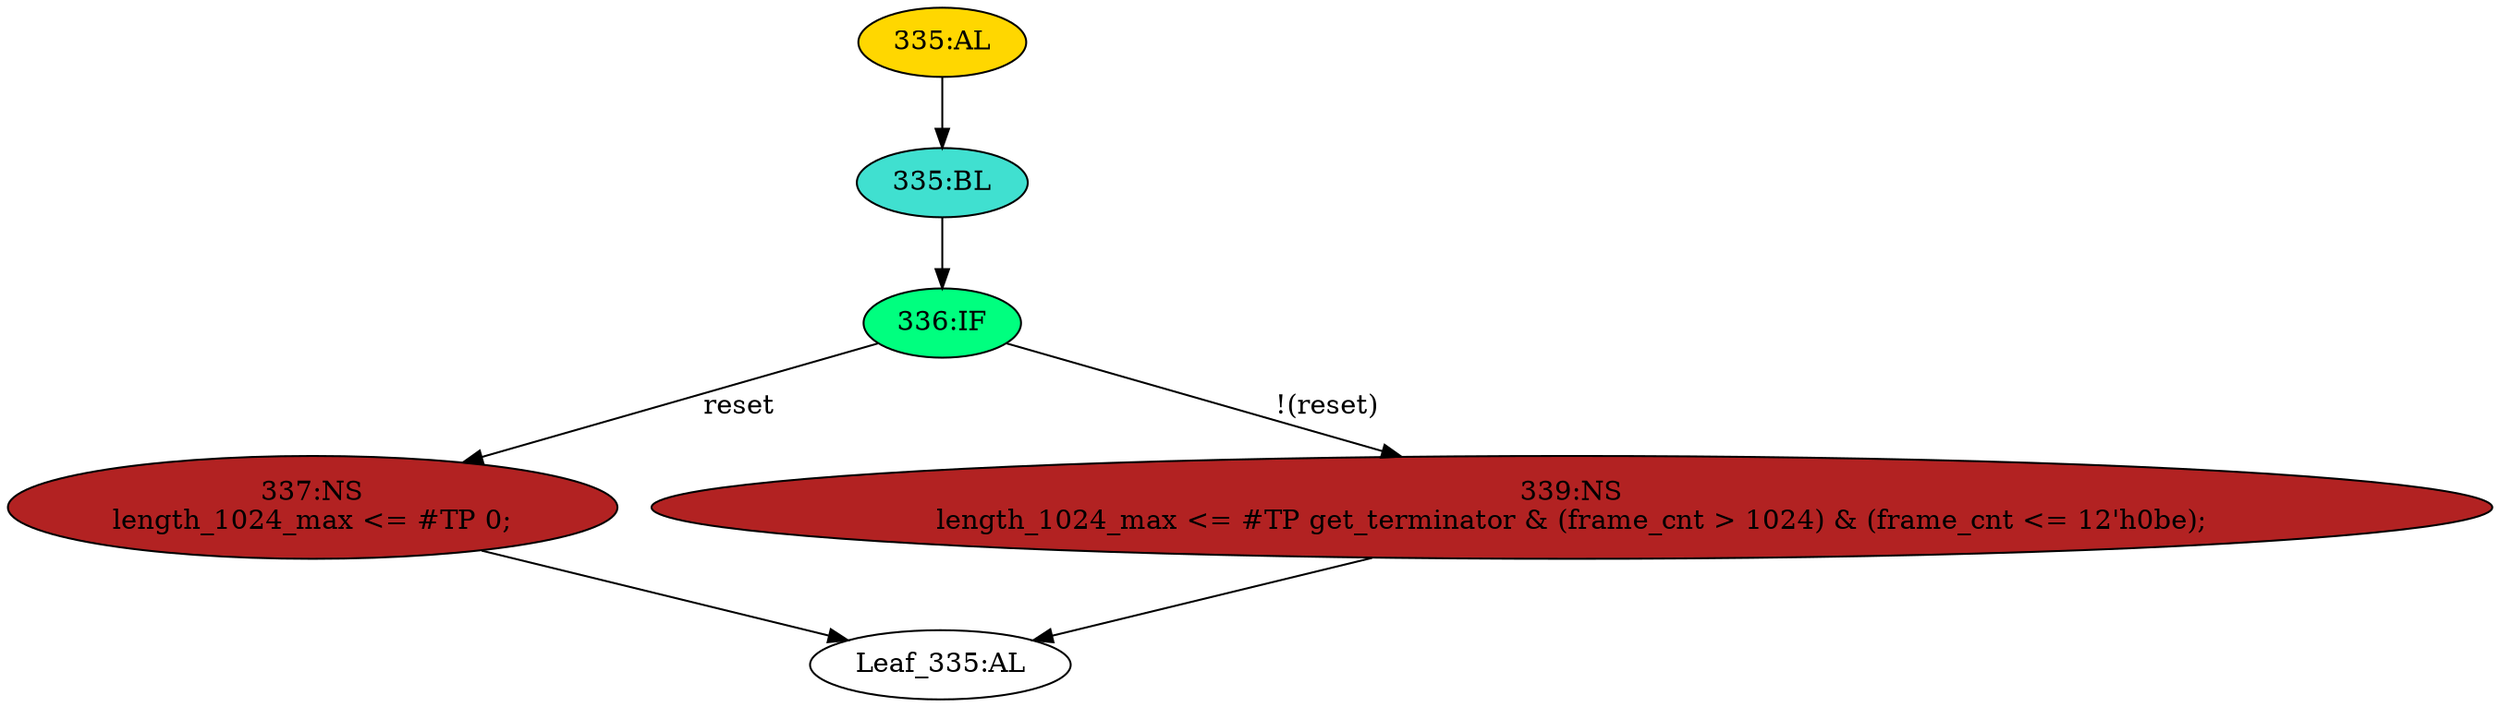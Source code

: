 strict digraph "" {
	node [label="\N"];
	"Leaf_335:AL"	 [def_var="['length_1024_max']",
		label="Leaf_335:AL"];
	"336:IF"	 [ast="<pyverilog.vparser.ast.IfStatement object at 0x7efef2555050>",
		fillcolor=springgreen,
		label="336:IF",
		statements="[]",
		style=filled,
		typ=IfStatement];
	"337:NS"	 [ast="<pyverilog.vparser.ast.NonblockingSubstitution object at 0x7efef2555490>",
		fillcolor=firebrick,
		label="337:NS
length_1024_max <= #TP 0;",
		statements="[<pyverilog.vparser.ast.NonblockingSubstitution object at 0x7efef2555490>]",
		style=filled,
		typ=NonblockingSubstitution];
	"336:IF" -> "337:NS"	 [cond="['reset']",
		label=reset,
		lineno=336];
	"339:NS"	 [ast="<pyverilog.vparser.ast.NonblockingSubstitution object at 0x7efef2555090>",
		fillcolor=firebrick,
		label="339:NS
length_1024_max <= #TP get_terminator & (frame_cnt > 1024) & (frame_cnt <= 12'h0be);",
		statements="[<pyverilog.vparser.ast.NonblockingSubstitution object at 0x7efef2555090>]",
		style=filled,
		typ=NonblockingSubstitution];
	"336:IF" -> "339:NS"	 [cond="['reset']",
		label="!(reset)",
		lineno=336];
	"337:NS" -> "Leaf_335:AL"	 [cond="[]",
		lineno=None];
	"335:BL"	 [ast="<pyverilog.vparser.ast.Block object at 0x7efef25556d0>",
		fillcolor=turquoise,
		label="335:BL",
		statements="[]",
		style=filled,
		typ=Block];
	"335:BL" -> "336:IF"	 [cond="[]",
		lineno=None];
	"335:AL"	 [ast="<pyverilog.vparser.ast.Always object at 0x7efef2555710>",
		clk_sens=True,
		fillcolor=gold,
		label="335:AL",
		sens="['rxclk', 'reset']",
		statements="[]",
		style=filled,
		typ=Always,
		use_var="['reset', 'get_terminator', 'frame_cnt']"];
	"335:AL" -> "335:BL"	 [cond="[]",
		lineno=None];
	"339:NS" -> "Leaf_335:AL"	 [cond="[]",
		lineno=None];
}
